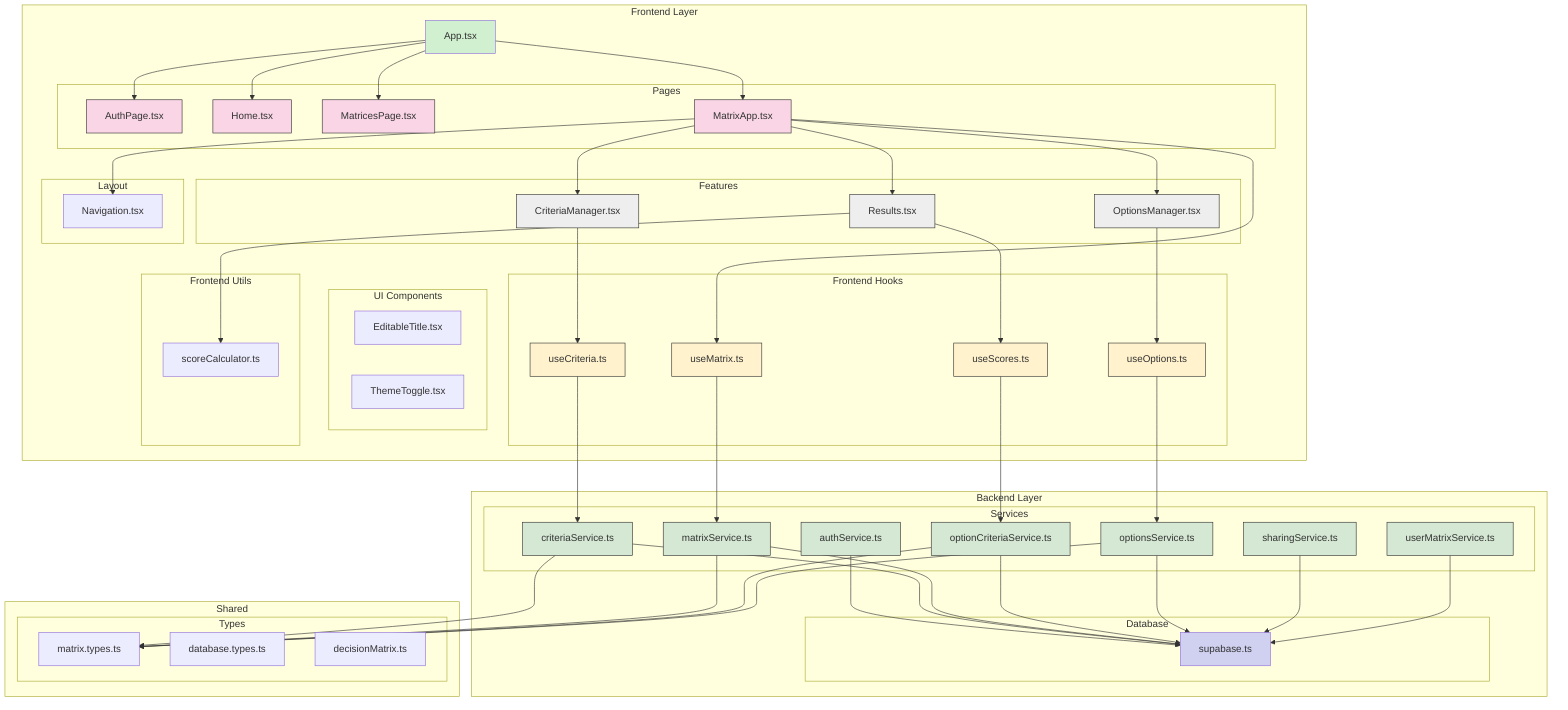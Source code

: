 graph TB
    subgraph "Frontend Layer"
        App["App.tsx"]
        
        subgraph "Pages"
            AuthPage["AuthPage.tsx"]
            Home["Home.tsx"]
            MatricesPage["MatricesPage.tsx"]
            MatrixApp["MatrixApp.tsx"]
        end
        
        subgraph "Features"
            CriteriaManager["CriteriaManager.tsx"]
            OptionsManager["OptionsManager.tsx"]
            Results["Results.tsx"]
        end
        
        subgraph "Layout"
            Navigation["Navigation.tsx"]
        end
        
        subgraph "UI Components"
            EditableTitle["EditableTitle.tsx"]
            ThemeToggle["ThemeToggle.tsx"]
        end
        
        subgraph "Frontend Hooks"
            useCriteria["useCriteria.ts"]
            useMatrix["useMatrix.ts"]
            useOptions["useOptions.ts"]
            useScores["useScores.ts"]
        end
        
        subgraph "Frontend Utils"
            scoreCalculator["scoreCalculator.ts"]
        end
    end
    
    subgraph "Backend Layer"
        subgraph "Services"
            authService["authService.ts"]
            criteriaService["criteriaService.ts"]
            matrixService["matrixService.ts"]
            optionCriteriaService["optionCriteriaService.ts"]
            optionsService["optionsService.ts"]
            sharingService["sharingService.ts"]
            userMatrixService["userMatrixService.ts"]
        end
        
        subgraph "Database"
            supabase["supabase.ts"]
        end
    end
    
    subgraph "Shared"
        subgraph "Types"
            matrixTypes["matrix.types.ts"]
            databaseTypes["database.types.ts"]
            decisionMatrixTypes["decisionMatrix.ts"]
        end
    end
    
    %% Frontend connections
    App --> AuthPage
    App --> Home
    App --> MatricesPage
    App --> MatrixApp
    
    MatrixApp --> CriteriaManager
    MatrixApp --> OptionsManager
    MatrixApp --> Results
    MatrixApp --> Navigation
    
    CriteriaManager --> useCriteria
    OptionsManager --> useOptions
    Results --> useScores
    Results --> scoreCalculator
    MatrixApp --> useMatrix
    
    %% Backend connections
    useCriteria --> criteriaService
    useMatrix --> matrixService
    useOptions --> optionsService
    useScores --> optionCriteriaService
    
    %% Services to database
    authService --> supabase
    criteriaService --> supabase
    matrixService --> supabase
    optionCriteriaService --> supabase
    optionsService --> supabase
    sharingService --> supabase
    userMatrixService --> supabase
    
    %% Types connections
    criteriaService --> matrixTypes
    matrixService --> matrixTypes
    optionCriteriaService --> matrixTypes
    optionsService --> matrixTypes
    
    style App fill:#d0f0d0
    style supabase fill:#d0d0f0
    
    classDef page fill:#f9d5e5,stroke:#333,stroke-width:1px
    classDef feature fill:#eeeeee,stroke:#333,stroke-width:1px
    classDef service fill:#d5e8d4,stroke:#333,stroke-width:1px
    classDef hook fill:#fff2cc,stroke:#333,stroke-width:1px
    
    class AuthPage,Home,MatricesPage,MatrixApp page
    class CriteriaManager,OptionsManager,Results feature
    class authService,criteriaService,matrixService,optionCriteriaService,optionsService,sharingService,userMatrixService service
    class useCriteria,useMatrix,useOptions,useScores hook
